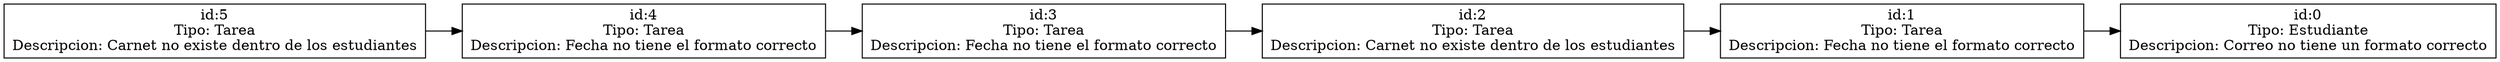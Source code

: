 digraph cola{ 
 rankdir=LR;
N0[label="id:5
Tipo: Tarea
Descripcion: Carnet no existe dentro de los estudiantes", shape=box];
N1[label="id:4
Tipo: Tarea
Descripcion: Fecha no tiene el formato correcto", shape=box];
N2[label="id:3
Tipo: Tarea
Descripcion: Fecha no tiene el formato correcto", shape=box];
N3[label="id:2
Tipo: Tarea
Descripcion: Carnet no existe dentro de los estudiantes", shape=box];
N4[label="id:1
Tipo: Tarea
Descripcion: Fecha no tiene el formato correcto", shape=box];
N5[label="id:0
Tipo: Estudiante
Descripcion: Correo no tiene un formato correcto", shape=box];
N0->N1;
N1->N2;
N2->N3;
N3->N4;
N4->N5;}